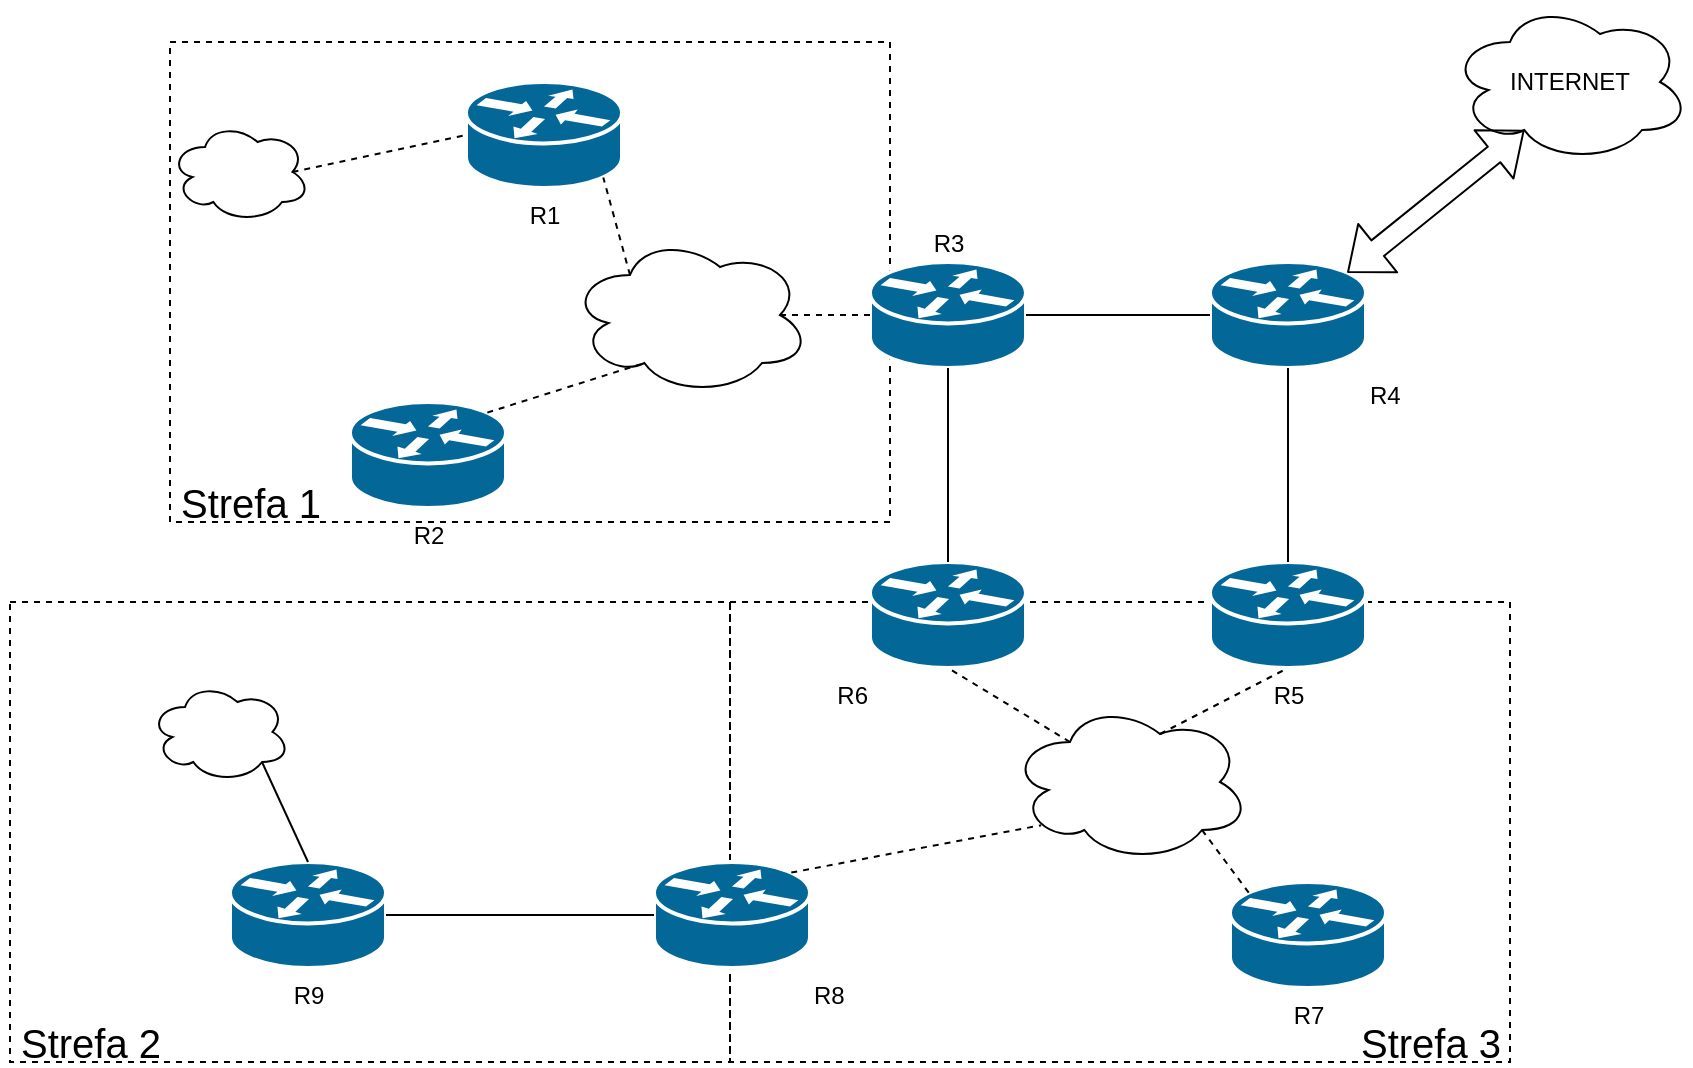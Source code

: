 <mxfile version="12.9.3" type="device"><diagram id="jsHZmkJMQ-BWgmSN2uL2" name="Page-1"><mxGraphModel dx="1952" dy="636" grid="1" gridSize="10" guides="1" tooltips="1" connect="1" arrows="1" fold="1" page="1" pageScale="1" pageWidth="850" pageHeight="1100" math="0" shadow="0"><root><mxCell id="0"/><mxCell id="1" parent="0"/><mxCell id="RsKhhAgFLn5jE2kjinhh-35" value="" style="rounded=0;whiteSpace=wrap;html=1;fillColor=none;dashed=1;" vertex="1" parent="1"><mxGeometry x="-765" y="20" width="360" height="240" as="geometry"/></mxCell><mxCell id="RsKhhAgFLn5jE2kjinhh-34" value="" style="rounded=0;whiteSpace=wrap;html=1;fillColor=none;dashed=1;" vertex="1" parent="1"><mxGeometry x="-485" y="300" width="390" height="230" as="geometry"/></mxCell><mxCell id="RsKhhAgFLn5jE2kjinhh-38" value="" style="rounded=0;whiteSpace=wrap;html=1;fillColor=none;dashed=1;" vertex="1" parent="1"><mxGeometry x="-845" y="300" width="360" height="230" as="geometry"/></mxCell><mxCell id="RsKhhAgFLn5jE2kjinhh-1" value="R2&lt;br&gt;" style="shape=mxgraph.cisco.routers.router;html=1;pointerEvents=1;dashed=0;fillColor=#036897;strokeColor=#ffffff;strokeWidth=2;verticalLabelPosition=bottom;verticalAlign=top;align=center;outlineConnect=0;" vertex="1" parent="1"><mxGeometry x="-675" y="200" width="78" height="53" as="geometry"/></mxCell><mxCell id="RsKhhAgFLn5jE2kjinhh-2" value="R1" style="shape=mxgraph.cisco.routers.router;html=1;pointerEvents=1;dashed=0;fillColor=#036897;strokeColor=#ffffff;strokeWidth=2;verticalLabelPosition=bottom;verticalAlign=top;align=center;outlineConnect=0;" vertex="1" parent="1"><mxGeometry x="-617" y="40" width="78" height="53" as="geometry"/></mxCell><mxCell id="RsKhhAgFLn5jE2kjinhh-3" value="R3" style="shape=mxgraph.cisco.routers.router;html=1;pointerEvents=1;dashed=0;fillColor=#036897;strokeColor=#ffffff;strokeWidth=2;verticalLabelPosition=top;verticalAlign=bottom;align=center;outlineConnect=0;labelPosition=center;" vertex="1" parent="1"><mxGeometry x="-415" y="130" width="78" height="53" as="geometry"/></mxCell><mxCell id="RsKhhAgFLn5jE2kjinhh-4" value="R4" style="shape=mxgraph.cisco.routers.router;html=1;pointerEvents=1;dashed=0;fillColor=#036897;strokeColor=#ffffff;strokeWidth=2;verticalLabelPosition=bottom;verticalAlign=top;align=left;outlineConnect=0;labelPosition=right;" vertex="1" parent="1"><mxGeometry x="-245" y="130" width="78" height="53" as="geometry"/></mxCell><mxCell id="RsKhhAgFLn5jE2kjinhh-5" value="R5" style="shape=mxgraph.cisco.routers.router;html=1;pointerEvents=1;dashed=0;fillColor=#036897;strokeColor=#ffffff;strokeWidth=2;verticalLabelPosition=bottom;verticalAlign=top;align=center;outlineConnect=0;" vertex="1" parent="1"><mxGeometry x="-245" y="280" width="78" height="53" as="geometry"/></mxCell><mxCell id="RsKhhAgFLn5jE2kjinhh-6" value="R6" style="shape=mxgraph.cisco.routers.router;html=1;pointerEvents=1;dashed=0;fillColor=#036897;strokeColor=#ffffff;strokeWidth=2;verticalLabelPosition=bottom;verticalAlign=top;align=right;outlineConnect=0;labelPosition=left;" vertex="1" parent="1"><mxGeometry x="-415" y="280" width="78" height="53" as="geometry"/></mxCell><mxCell id="RsKhhAgFLn5jE2kjinhh-7" value="R7" style="shape=mxgraph.cisco.routers.router;html=1;pointerEvents=1;dashed=0;fillColor=#036897;strokeColor=#ffffff;strokeWidth=2;verticalLabelPosition=bottom;verticalAlign=top;align=center;outlineConnect=0;" vertex="1" parent="1"><mxGeometry x="-235" y="440" width="78" height="53" as="geometry"/></mxCell><mxCell id="RsKhhAgFLn5jE2kjinhh-8" value="R9" style="shape=mxgraph.cisco.routers.router;html=1;pointerEvents=1;dashed=0;fillColor=#036897;strokeColor=#ffffff;strokeWidth=2;verticalLabelPosition=bottom;verticalAlign=top;align=center;outlineConnect=0;" vertex="1" parent="1"><mxGeometry x="-735" y="430" width="78" height="53" as="geometry"/></mxCell><mxCell id="RsKhhAgFLn5jE2kjinhh-10" value="" style="ellipse;shape=cloud;whiteSpace=wrap;html=1;" vertex="1" parent="1"><mxGeometry x="-765" y="60" width="70" height="50" as="geometry"/></mxCell><mxCell id="RsKhhAgFLn5jE2kjinhh-12" value="R8" style="shape=mxgraph.cisco.routers.router;html=1;pointerEvents=1;dashed=0;fillColor=#036897;strokeColor=#ffffff;strokeWidth=2;verticalLabelPosition=bottom;verticalAlign=top;align=left;outlineConnect=0;labelPosition=right;" vertex="1" parent="1"><mxGeometry x="-523" y="430" width="78" height="53" as="geometry"/></mxCell><mxCell id="RsKhhAgFLn5jE2kjinhh-13" value="" style="endArrow=none;html=1;entryX=0;entryY=0.5;entryDx=0;entryDy=0;entryPerimeter=0;exitX=0.875;exitY=0.5;exitDx=0;exitDy=0;exitPerimeter=0;dashed=1;" edge="1" parent="1" source="RsKhhAgFLn5jE2kjinhh-14" target="RsKhhAgFLn5jE2kjinhh-3"><mxGeometry width="50" height="50" relative="1" as="geometry"><mxPoint x="-395" y="270" as="sourcePoint"/><mxPoint x="-345" y="220" as="targetPoint"/></mxGeometry></mxCell><mxCell id="RsKhhAgFLn5jE2kjinhh-14" value="" style="ellipse;shape=cloud;whiteSpace=wrap;html=1;" vertex="1" parent="1"><mxGeometry x="-565" y="116.5" width="120" height="80" as="geometry"/></mxCell><mxCell id="RsKhhAgFLn5jE2kjinhh-15" value="" style="endArrow=none;html=1;entryX=0.88;entryY=0.9;entryDx=0;entryDy=0;entryPerimeter=0;exitX=0.25;exitY=0.25;exitDx=0;exitDy=0;exitPerimeter=0;dashed=1;" edge="1" parent="1" source="RsKhhAgFLn5jE2kjinhh-14" target="RsKhhAgFLn5jE2kjinhh-2"><mxGeometry width="50" height="50" relative="1" as="geometry"><mxPoint x="-665" y="210" as="sourcePoint"/><mxPoint x="-615" y="160" as="targetPoint"/></mxGeometry></mxCell><mxCell id="RsKhhAgFLn5jE2kjinhh-16" value="" style="endArrow=none;html=1;entryX=0.31;entryY=0.8;entryDx=0;entryDy=0;entryPerimeter=0;exitX=0.88;exitY=0.1;exitDx=0;exitDy=0;exitPerimeter=0;dashed=1;" edge="1" parent="1" source="RsKhhAgFLn5jE2kjinhh-1" target="RsKhhAgFLn5jE2kjinhh-14"><mxGeometry width="50" height="50" relative="1" as="geometry"><mxPoint x="-675" y="240" as="sourcePoint"/><mxPoint x="-625" y="190" as="targetPoint"/></mxGeometry></mxCell><mxCell id="RsKhhAgFLn5jE2kjinhh-17" value="" style="endArrow=none;html=1;entryX=0;entryY=0.5;entryDx=0;entryDy=0;entryPerimeter=0;exitX=0.875;exitY=0.5;exitDx=0;exitDy=0;exitPerimeter=0;dashed=1;" edge="1" parent="1" source="RsKhhAgFLn5jE2kjinhh-10" target="RsKhhAgFLn5jE2kjinhh-2"><mxGeometry width="50" height="50" relative="1" as="geometry"><mxPoint x="-695" y="180" as="sourcePoint"/><mxPoint x="-645" y="130" as="targetPoint"/></mxGeometry></mxCell><mxCell id="RsKhhAgFLn5jE2kjinhh-18" value="" style="endArrow=none;html=1;exitX=1;exitY=0.5;exitDx=0;exitDy=0;exitPerimeter=0;entryX=0;entryY=0.5;entryDx=0;entryDy=0;entryPerimeter=0;" edge="1" parent="1" source="RsKhhAgFLn5jE2kjinhh-3" target="RsKhhAgFLn5jE2kjinhh-4"><mxGeometry width="50" height="50" relative="1" as="geometry"><mxPoint x="-325" y="100" as="sourcePoint"/><mxPoint x="-275" y="50" as="targetPoint"/></mxGeometry></mxCell><mxCell id="RsKhhAgFLn5jE2kjinhh-19" value="INTERNET" style="ellipse;shape=cloud;whiteSpace=wrap;html=1;" vertex="1" parent="1"><mxGeometry x="-125" width="120" height="80" as="geometry"/></mxCell><mxCell id="RsKhhAgFLn5jE2kjinhh-20" value="" style="shape=flexArrow;endArrow=classic;startArrow=classic;html=1;entryX=0.31;entryY=0.8;entryDx=0;entryDy=0;entryPerimeter=0;exitX=0.88;exitY=0.1;exitDx=0;exitDy=0;exitPerimeter=0;" edge="1" parent="1" source="RsKhhAgFLn5jE2kjinhh-4" target="RsKhhAgFLn5jE2kjinhh-19"><mxGeometry width="50" height="50" relative="1" as="geometry"><mxPoint x="-215" y="130" as="sourcePoint"/><mxPoint x="-165" y="80" as="targetPoint"/></mxGeometry></mxCell><mxCell id="RsKhhAgFLn5jE2kjinhh-21" value="" style="endArrow=none;html=1;entryX=0.5;entryY=1;entryDx=0;entryDy=0;entryPerimeter=0;exitX=0.5;exitY=0;exitDx=0;exitDy=0;exitPerimeter=0;" edge="1" parent="1" source="RsKhhAgFLn5jE2kjinhh-6" target="RsKhhAgFLn5jE2kjinhh-3"><mxGeometry width="50" height="50" relative="1" as="geometry"><mxPoint x="-365" y="270" as="sourcePoint"/><mxPoint x="-315" y="220" as="targetPoint"/></mxGeometry></mxCell><mxCell id="RsKhhAgFLn5jE2kjinhh-22" value="" style="endArrow=none;html=1;entryX=0.5;entryY=1;entryDx=0;entryDy=0;entryPerimeter=0;exitX=0.5;exitY=0;exitDx=0;exitDy=0;exitPerimeter=0;" edge="1" parent="1" source="RsKhhAgFLn5jE2kjinhh-5" target="RsKhhAgFLn5jE2kjinhh-4"><mxGeometry width="50" height="50" relative="1" as="geometry"><mxPoint x="-185" y="280" as="sourcePoint"/><mxPoint x="-135" y="230" as="targetPoint"/></mxGeometry></mxCell><mxCell id="RsKhhAgFLn5jE2kjinhh-24" value="" style="ellipse;shape=cloud;whiteSpace=wrap;html=1;" vertex="1" parent="1"><mxGeometry x="-345" y="350" width="120" height="80" as="geometry"/></mxCell><mxCell id="RsKhhAgFLn5jE2kjinhh-27" value="" style="endArrow=none;dashed=1;html=1;entryX=0.5;entryY=1;entryDx=0;entryDy=0;entryPerimeter=0;exitX=0.25;exitY=0.25;exitDx=0;exitDy=0;exitPerimeter=0;" edge="1" parent="1" source="RsKhhAgFLn5jE2kjinhh-24" target="RsKhhAgFLn5jE2kjinhh-6"><mxGeometry width="50" height="50" relative="1" as="geometry"><mxPoint x="-355" y="380" as="sourcePoint"/><mxPoint x="-305" y="330" as="targetPoint"/></mxGeometry></mxCell><mxCell id="RsKhhAgFLn5jE2kjinhh-28" value="" style="endArrow=none;dashed=1;html=1;entryX=0.5;entryY=1;entryDx=0;entryDy=0;entryPerimeter=0;exitX=0.625;exitY=0.2;exitDx=0;exitDy=0;exitPerimeter=0;" edge="1" parent="1" source="RsKhhAgFLn5jE2kjinhh-24" target="RsKhhAgFLn5jE2kjinhh-5"><mxGeometry width="50" height="50" relative="1" as="geometry"><mxPoint x="-215" y="390" as="sourcePoint"/><mxPoint x="-165" y="340" as="targetPoint"/></mxGeometry></mxCell><mxCell id="RsKhhAgFLn5jE2kjinhh-29" value="" style="endArrow=none;dashed=1;html=1;entryX=0.8;entryY=0.8;entryDx=0;entryDy=0;entryPerimeter=0;exitX=0.12;exitY=0.1;exitDx=0;exitDy=0;exitPerimeter=0;" edge="1" parent="1" source="RsKhhAgFLn5jE2kjinhh-7" target="RsKhhAgFLn5jE2kjinhh-24"><mxGeometry width="50" height="50" relative="1" as="geometry"><mxPoint x="-315" y="510" as="sourcePoint"/><mxPoint x="-265" y="460" as="targetPoint"/></mxGeometry></mxCell><mxCell id="RsKhhAgFLn5jE2kjinhh-30" value="" style="endArrow=none;dashed=1;html=1;entryX=0.13;entryY=0.77;entryDx=0;entryDy=0;entryPerimeter=0;exitX=0.88;exitY=0.1;exitDx=0;exitDy=0;exitPerimeter=0;" edge="1" parent="1" source="RsKhhAgFLn5jE2kjinhh-12" target="RsKhhAgFLn5jE2kjinhh-24"><mxGeometry width="50" height="50" relative="1" as="geometry"><mxPoint x="-445" y="470" as="sourcePoint"/><mxPoint x="-395" y="420" as="targetPoint"/></mxGeometry></mxCell><mxCell id="RsKhhAgFLn5jE2kjinhh-31" value="" style="ellipse;shape=cloud;whiteSpace=wrap;html=1;" vertex="1" parent="1"><mxGeometry x="-775" y="340" width="70" height="50" as="geometry"/></mxCell><mxCell id="RsKhhAgFLn5jE2kjinhh-32" value="" style="endArrow=none;html=1;exitX=0.8;exitY=0.8;exitDx=0;exitDy=0;exitPerimeter=0;entryX=0.5;entryY=0;entryDx=0;entryDy=0;entryPerimeter=0;" edge="1" parent="1" source="RsKhhAgFLn5jE2kjinhh-31" target="RsKhhAgFLn5jE2kjinhh-8"><mxGeometry width="50" height="50" relative="1" as="geometry"><mxPoint x="-705" y="415" as="sourcePoint"/><mxPoint x="-634.289" y="365" as="targetPoint"/></mxGeometry></mxCell><mxCell id="RsKhhAgFLn5jE2kjinhh-33" value="" style="endArrow=none;html=1;entryX=0;entryY=0.5;entryDx=0;entryDy=0;entryPerimeter=0;exitX=1;exitY=0.5;exitDx=0;exitDy=0;exitPerimeter=0;" edge="1" parent="1" source="RsKhhAgFLn5jE2kjinhh-8" target="RsKhhAgFLn5jE2kjinhh-12"><mxGeometry width="50" height="50" relative="1" as="geometry"><mxPoint x="-615" y="490" as="sourcePoint"/><mxPoint x="-565" y="440" as="targetPoint"/></mxGeometry></mxCell><mxCell id="RsKhhAgFLn5jE2kjinhh-41" value="&lt;font style=&quot;font-size: 20px&quot;&gt;Strefa 1&lt;/font&gt;" style="text;html=1;align=center;verticalAlign=middle;resizable=0;points=[];autosize=1;" vertex="1" parent="1"><mxGeometry x="-770" y="240" width="90" height="20" as="geometry"/></mxCell><mxCell id="RsKhhAgFLn5jE2kjinhh-43" value="&lt;font style=&quot;font-size: 20px&quot;&gt;Strefa 2&lt;/font&gt;" style="text;html=1;align=center;verticalAlign=middle;resizable=0;points=[];autosize=1;" vertex="1" parent="1"><mxGeometry x="-850" y="510" width="90" height="20" as="geometry"/></mxCell><mxCell id="RsKhhAgFLn5jE2kjinhh-44" value="&lt;font style=&quot;font-size: 20px&quot;&gt;Strefa 3&lt;/font&gt;" style="text;html=1;align=center;verticalAlign=middle;resizable=0;points=[];autosize=1;" vertex="1" parent="1"><mxGeometry x="-180" y="510" width="90" height="20" as="geometry"/></mxCell></root></mxGraphModel></diagram></mxfile>